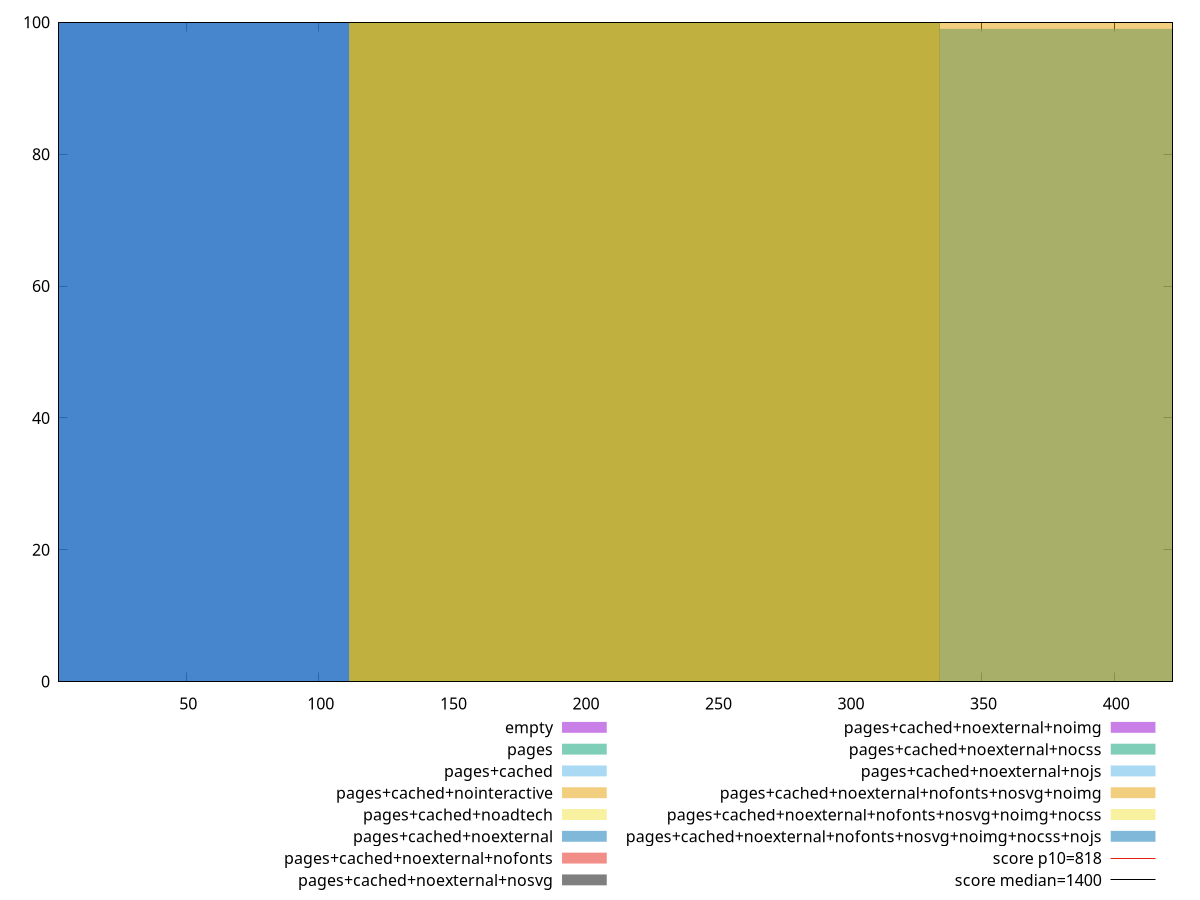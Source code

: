 reset

$empty <<EOF
0 100
EOF

$pages <<EOF
445.6056278667425 99
222.80281393337125 1
EOF

$pagesCached <<EOF
222.80281393337125 1
445.6056278667425 99
EOF

$pagesCachedNointeractive <<EOF
445.6056278667425 100
EOF

$pagesCachedNoadtech <<EOF
222.80281393337125 100
EOF

$pagesCachedNoexternal <<EOF
222.80281393337125 100
EOF

$pagesCachedNoexternalNofonts <<EOF
222.80281393337125 100
EOF

$pagesCachedNoexternalNosvg <<EOF
222.80281393337125 100
EOF

$pagesCachedNoexternalNoimg <<EOF
222.80281393337125 100
EOF

$pagesCachedNoexternalNocss <<EOF
222.80281393337125 100
EOF

$pagesCachedNoexternalNojs <<EOF
0 100
EOF

$pagesCachedNoexternalNofontsNosvgNoimg <<EOF
222.80281393337125 100
EOF

$pagesCachedNoexternalNofontsNosvgNoimgNocss <<EOF
222.80281393337125 100
EOF

$pagesCachedNoexternalNofontsNosvgNoimgNocssNojs <<EOF
0 100
EOF

set key outside below
set boxwidth 222.80281393337125
set xrange [2:422]
set yrange [0:100]
set style fill transparent solid 0.5 noborder

set parametric
set terminal svg size 640, 620 enhanced background rgb 'white'
set output "report_00007_2020-12-11T15:55:29.892Z/dom-size/comparison/histogram/all_raw.svg"

plot $empty title "empty" with boxes, \
     $pages title "pages" with boxes, \
     $pagesCached title "pages+cached" with boxes, \
     $pagesCachedNointeractive title "pages+cached+nointeractive" with boxes, \
     $pagesCachedNoadtech title "pages+cached+noadtech" with boxes, \
     $pagesCachedNoexternal title "pages+cached+noexternal" with boxes, \
     $pagesCachedNoexternalNofonts title "pages+cached+noexternal+nofonts" with boxes, \
     $pagesCachedNoexternalNosvg title "pages+cached+noexternal+nosvg" with boxes, \
     $pagesCachedNoexternalNoimg title "pages+cached+noexternal+noimg" with boxes, \
     $pagesCachedNoexternalNocss title "pages+cached+noexternal+nocss" with boxes, \
     $pagesCachedNoexternalNojs title "pages+cached+noexternal+nojs" with boxes, \
     $pagesCachedNoexternalNofontsNosvgNoimg title "pages+cached+noexternal+nofonts+nosvg+noimg" with boxes, \
     $pagesCachedNoexternalNofontsNosvgNoimgNocss title "pages+cached+noexternal+nofonts+nosvg+noimg+nocss" with boxes, \
     $pagesCachedNoexternalNofontsNosvgNoimgNocssNojs title "pages+cached+noexternal+nofonts+nosvg+noimg+nocss+nojs" with boxes, \
     818,t title "score p10=818", \
     1400,t title "score median=1400"

reset
